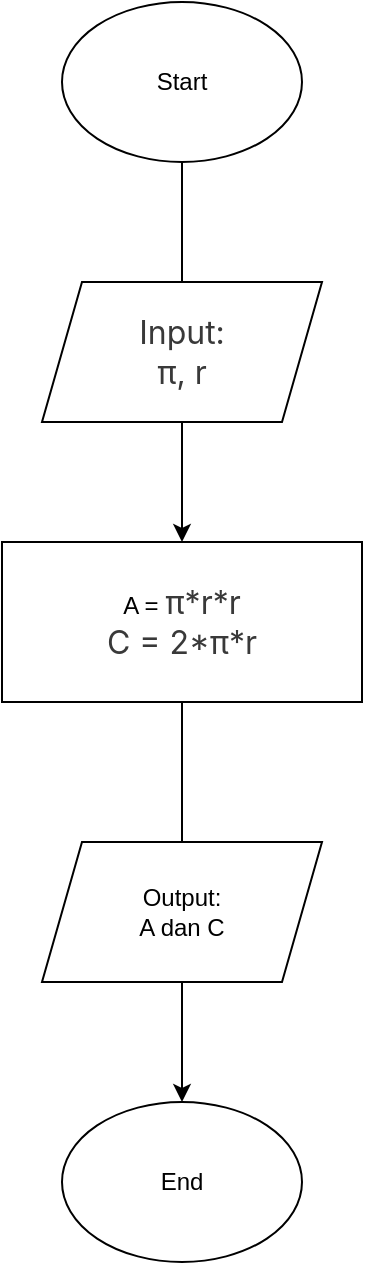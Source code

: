<mxfile version="20.0.1" type="device"><diagram id="vToit5cHLILbmpD3mJUT" name="Page-1"><mxGraphModel dx="782" dy="478" grid="1" gridSize="10" guides="1" tooltips="1" connect="1" arrows="1" fold="1" page="1" pageScale="1" pageWidth="827" pageHeight="1169" math="0" shadow="0"><root><mxCell id="0"/><mxCell id="1" parent="0"/><mxCell id="8vVL0GdannFoY7RTyFvc-1" value="Start" style="ellipse;whiteSpace=wrap;html=1;" parent="1" vertex="1"><mxGeometry x="280" y="10" width="120" height="80" as="geometry"/></mxCell><mxCell id="8vVL0GdannFoY7RTyFvc-2" value="" style="endArrow=classic;html=1;rounded=0;exitX=0.5;exitY=1;exitDx=0;exitDy=0;" parent="1" source="8vVL0GdannFoY7RTyFvc-1" edge="1"><mxGeometry width="50" height="50" relative="1" as="geometry"><mxPoint x="310" y="120" as="sourcePoint"/><mxPoint x="340" y="160" as="targetPoint"/></mxGeometry></mxCell><mxCell id="8vVL0GdannFoY7RTyFvc-3" value="&lt;span style=&quot;color: rgb(57, 57, 57); font-family: Graphik, -apple-system, BlinkMacSystemFont, &amp;quot;Segoe UI&amp;quot;, Arial, Helvetica, sans-serif; font-size: 16px; text-align: left; background-color: rgb(255, 255, 255);&quot;&gt;Input:&lt;br&gt;&lt;/span&gt;&lt;span style=&quot;color: rgb(57, 57, 57); font-family: Graphik, -apple-system, BlinkMacSystemFont, &amp;quot;Segoe UI&amp;quot;, Arial, Helvetica, sans-serif; font-size: 16px; text-align: left; background-color: rgb(255, 255, 255);&quot;&gt;π, r&lt;/span&gt;&lt;span style=&quot;color: rgb(57, 57, 57); font-family: Graphik, -apple-system, BlinkMacSystemFont, &amp;quot;Segoe UI&amp;quot;, Arial, Helvetica, sans-serif; font-size: 16px; text-align: left; background-color: rgb(255, 255, 255);&quot;&gt;&lt;br&gt;&lt;/span&gt;" style="shape=parallelogram;perimeter=parallelogramPerimeter;whiteSpace=wrap;html=1;fixedSize=1;" parent="1" vertex="1"><mxGeometry x="270" y="150" width="140" height="70" as="geometry"/></mxCell><mxCell id="8vVL0GdannFoY7RTyFvc-4" value="" style="endArrow=classic;html=1;rounded=0;exitX=0.5;exitY=1;exitDx=0;exitDy=0;" parent="1" source="8vVL0GdannFoY7RTyFvc-3" edge="1"><mxGeometry width="50" height="50" relative="1" as="geometry"><mxPoint x="460" y="390" as="sourcePoint"/><mxPoint x="340" y="280" as="targetPoint"/></mxGeometry></mxCell><mxCell id="8vVL0GdannFoY7RTyFvc-6" value="A =&amp;nbsp;&lt;span style=&quot;color: rgb(57, 57, 57); font-family: Graphik, -apple-system, BlinkMacSystemFont, &amp;quot;Segoe UI&amp;quot;, Arial, Helvetica, sans-serif; font-size: 16px; text-align: left; background-color: rgb(255, 255, 255);&quot;&gt;π*r*r&lt;br&gt;C = 2*&lt;/span&gt;&lt;span style=&quot;color: rgb(57, 57, 57); font-family: Graphik, -apple-system, BlinkMacSystemFont, &amp;quot;Segoe UI&amp;quot;, Arial, Helvetica, sans-serif; font-size: 16px; text-align: left; background-color: rgb(255, 255, 255);&quot;&gt;π*r&lt;/span&gt;&lt;span style=&quot;color: rgb(57, 57, 57); font-family: Graphik, -apple-system, BlinkMacSystemFont, &amp;quot;Segoe UI&amp;quot;, Arial, Helvetica, sans-serif; font-size: 16px; text-align: left; background-color: rgb(255, 255, 255);&quot;&gt;&lt;br&gt;&lt;/span&gt;" style="rounded=0;whiteSpace=wrap;html=1;" parent="1" vertex="1"><mxGeometry x="250" y="280" width="180" height="80" as="geometry"/></mxCell><mxCell id="8vVL0GdannFoY7RTyFvc-7" value="" style="endArrow=classic;html=1;rounded=0;exitX=0.5;exitY=1;exitDx=0;exitDy=0;" parent="1" source="8vVL0GdannFoY7RTyFvc-6" edge="1"><mxGeometry width="50" height="50" relative="1" as="geometry"><mxPoint x="320" y="460" as="sourcePoint"/><mxPoint x="340" y="440" as="targetPoint"/></mxGeometry></mxCell><mxCell id="8vVL0GdannFoY7RTyFvc-8" value="Output:&lt;br&gt;A dan C" style="shape=parallelogram;perimeter=parallelogramPerimeter;whiteSpace=wrap;html=1;fixedSize=1;" parent="1" vertex="1"><mxGeometry x="270" y="430" width="140" height="70" as="geometry"/></mxCell><mxCell id="8vVL0GdannFoY7RTyFvc-9" value="" style="endArrow=classic;html=1;rounded=0;exitX=0.5;exitY=1;exitDx=0;exitDy=0;" parent="1" source="8vVL0GdannFoY7RTyFvc-8" edge="1"><mxGeometry width="50" height="50" relative="1" as="geometry"><mxPoint x="460" y="510" as="sourcePoint"/><mxPoint x="340" y="560" as="targetPoint"/></mxGeometry></mxCell><mxCell id="8vVL0GdannFoY7RTyFvc-10" value="End" style="ellipse;whiteSpace=wrap;html=1;" parent="1" vertex="1"><mxGeometry x="280" y="560" width="120" height="80" as="geometry"/></mxCell></root></mxGraphModel></diagram></mxfile>